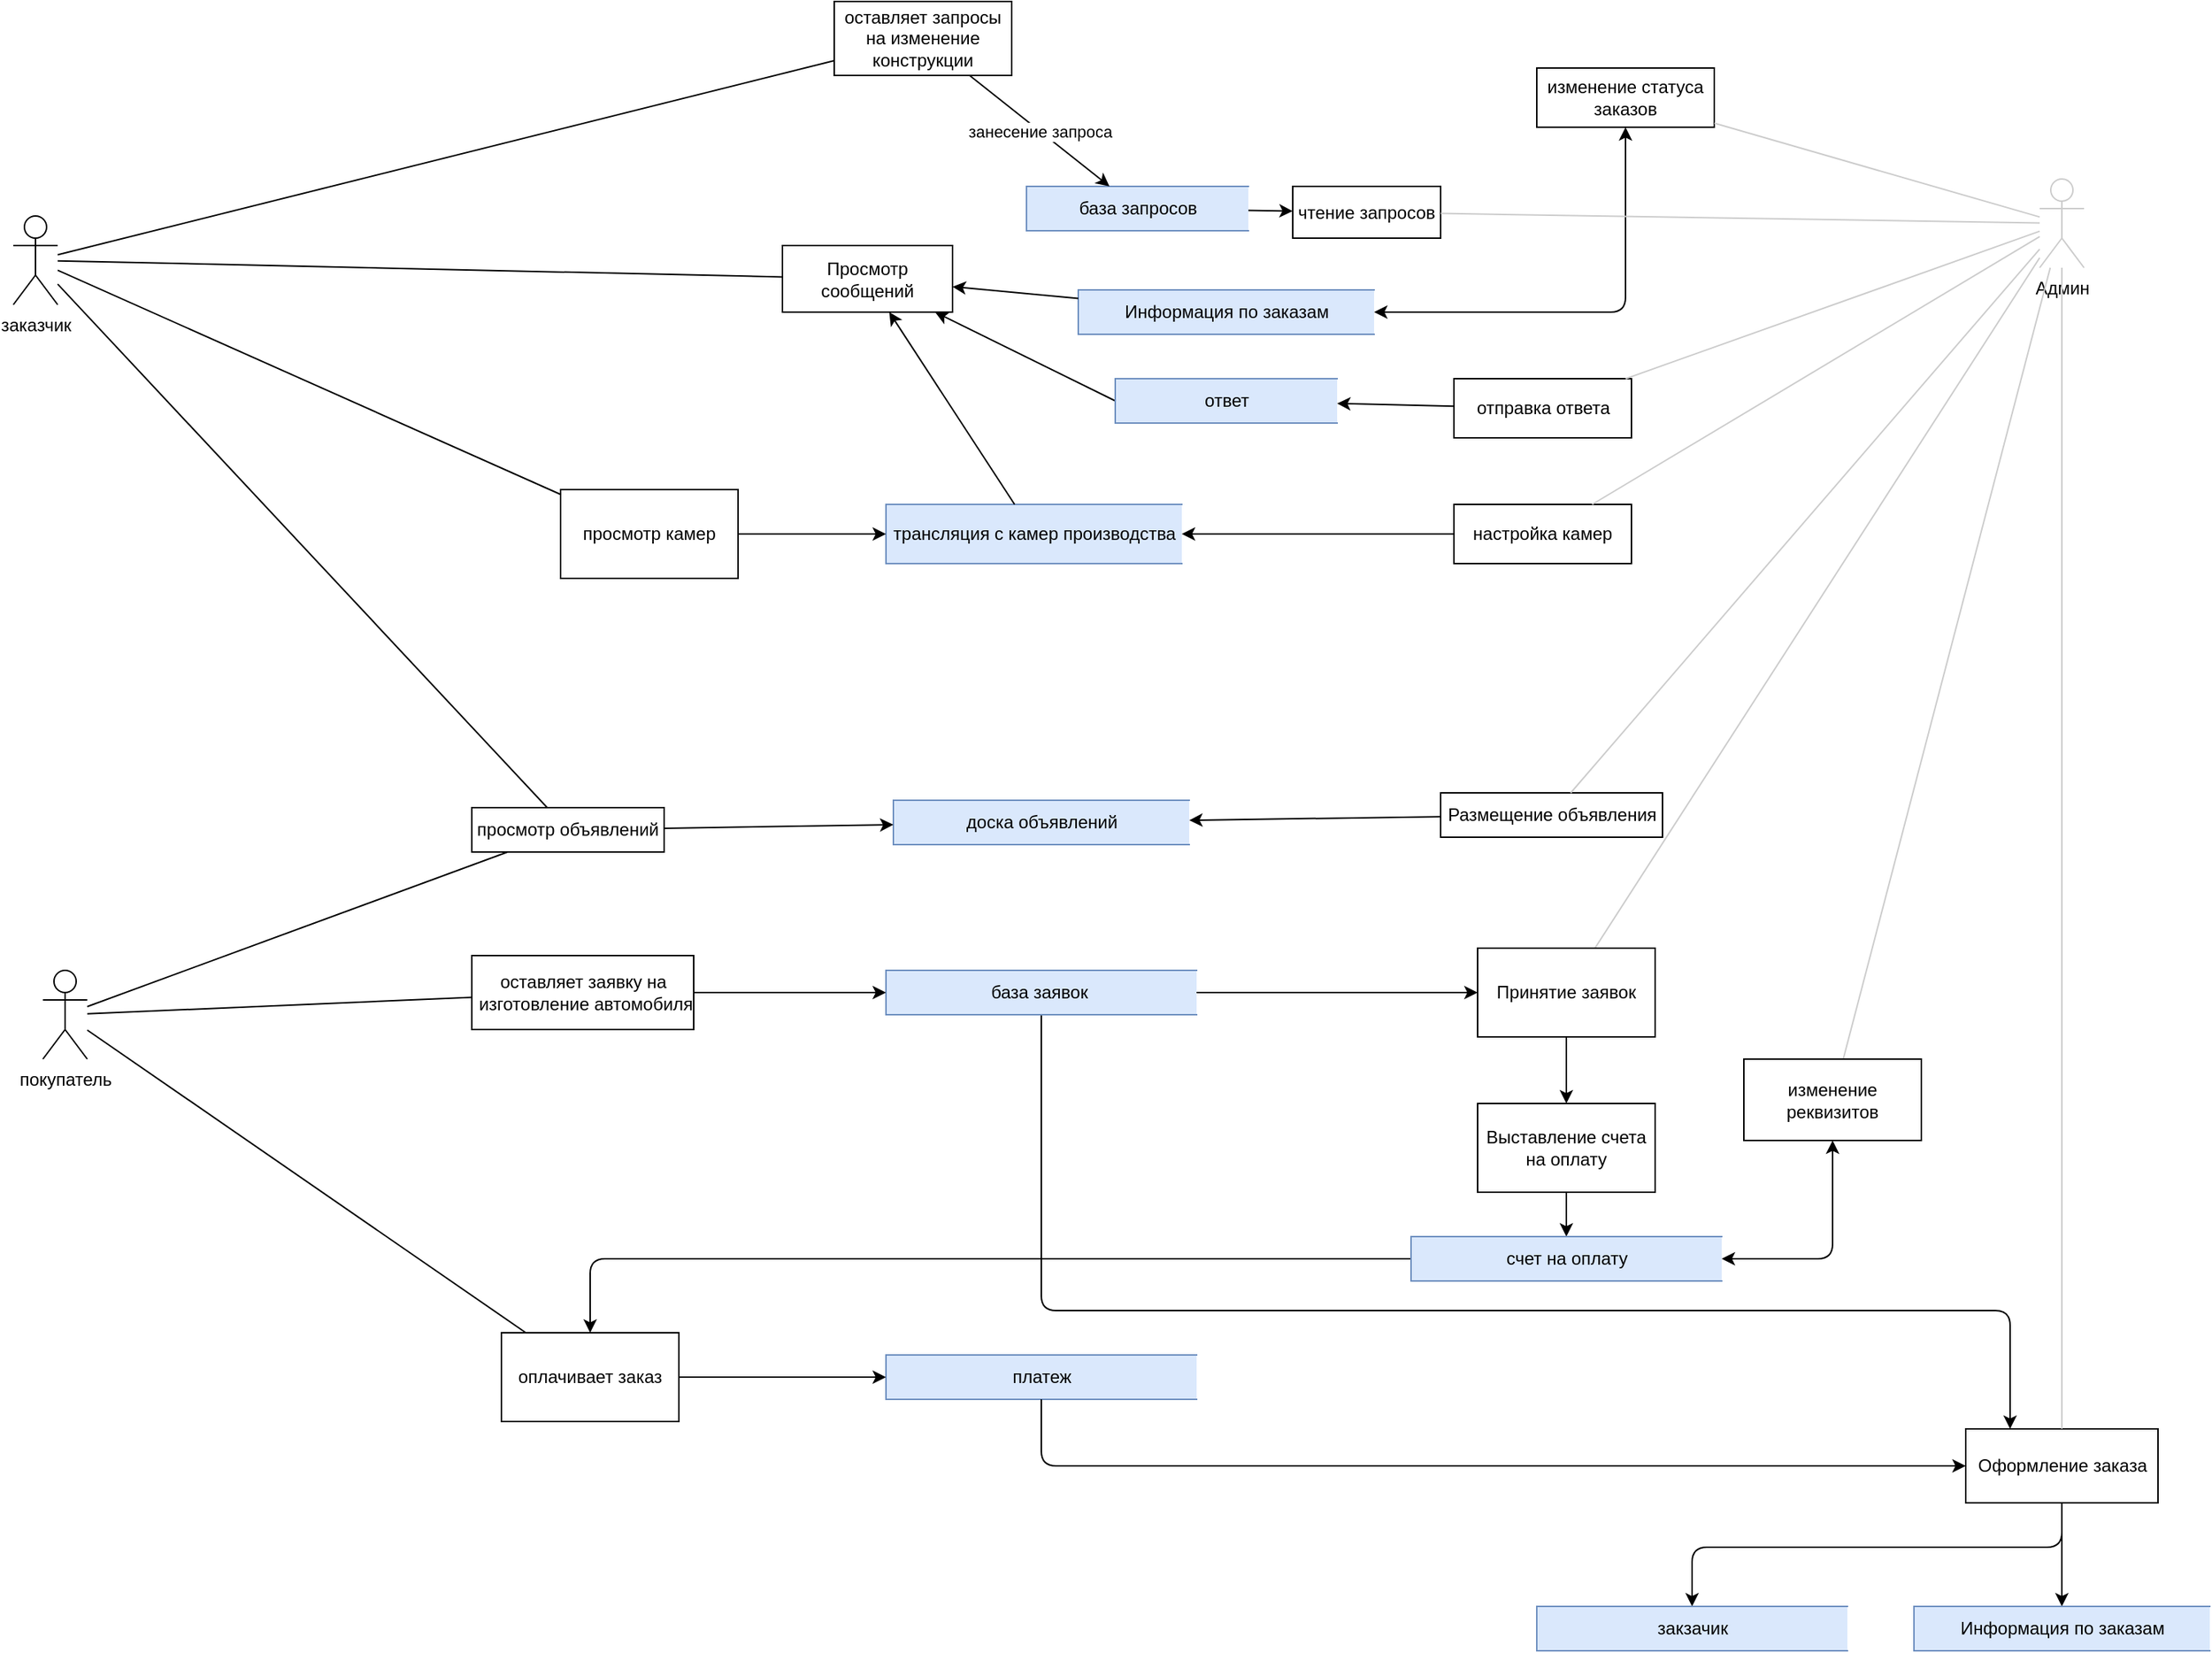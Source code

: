 <mxfile version="15.3.8" type="github">
  <diagram id="y4CA1rRjGdysuxIqKg8y" name="Page-1">
    <mxGraphModel dx="2858" dy="1089" grid="1" gridSize="10" guides="1" tooltips="1" connect="1" arrows="1" fold="1" page="1" pageScale="1" pageWidth="827" pageHeight="1169" math="0" shadow="0">
      <root>
        <mxCell id="0" />
        <mxCell id="1" parent="0" />
        <mxCell id="VrzXlD3wAECmVU4_dmZE-87" value="" style="endArrow=none;html=1;endFill=0;strokeColor=#CCCCCC;" parent="1" source="VrzXlD3wAECmVU4_dmZE-16" target="VrzXlD3wAECmVU4_dmZE-86" edge="1">
          <mxGeometry width="50" height="50" relative="1" as="geometry">
            <mxPoint x="480" y="610" as="sourcePoint" />
            <mxPoint x="530" y="560" as="targetPoint" />
          </mxGeometry>
        </mxCell>
        <mxCell id="VrzXlD3wAECmVU4_dmZE-1" value="оставляет запросы на изменение конструкции" style="rounded=0;whiteSpace=wrap;html=1;" parent="1" vertex="1">
          <mxGeometry x="-125" y="15" width="120" height="50" as="geometry" />
        </mxCell>
        <mxCell id="VrzXlD3wAECmVU4_dmZE-4" value="база запросов" style="html=1;dashed=0;whitespace=wrap;shape=partialRectangle;right=0;fillColor=#dae8fc;strokeColor=#6c8ebf;" parent="1" vertex="1">
          <mxGeometry x="5" y="140" width="150" height="30" as="geometry" />
        </mxCell>
        <mxCell id="VrzXlD3wAECmVU4_dmZE-10" value="заказчик" style="shape=umlActor;verticalLabelPosition=bottom;verticalAlign=top;html=1;outlineConnect=0;" parent="1" vertex="1">
          <mxGeometry x="-680" y="160" width="30" height="60" as="geometry" />
        </mxCell>
        <mxCell id="VrzXlD3wAECmVU4_dmZE-11" value="" style="endArrow=none;html=1;endFill=0;" parent="1" source="VrzXlD3wAECmVU4_dmZE-10" target="VrzXlD3wAECmVU4_dmZE-1" edge="1">
          <mxGeometry width="50" height="50" relative="1" as="geometry">
            <mxPoint x="70" y="440" as="sourcePoint" />
            <mxPoint x="260" y="190" as="targetPoint" />
          </mxGeometry>
        </mxCell>
        <mxCell id="VrzXlD3wAECmVU4_dmZE-14" value="" style="endArrow=classic;html=1;" parent="1" source="VrzXlD3wAECmVU4_dmZE-1" target="VrzXlD3wAECmVU4_dmZE-4" edge="1">
          <mxGeometry relative="1" as="geometry">
            <mxPoint x="-15" y="15" as="sourcePoint" />
            <mxPoint x="85" y="15" as="targetPoint" />
          </mxGeometry>
        </mxCell>
        <mxCell id="VrzXlD3wAECmVU4_dmZE-15" value="занесение запроса" style="edgeLabel;resizable=0;html=1;align=center;verticalAlign=middle;" parent="VrzXlD3wAECmVU4_dmZE-14" connectable="0" vertex="1">
          <mxGeometry relative="1" as="geometry" />
        </mxCell>
        <mxCell id="VrzXlD3wAECmVU4_dmZE-16" value="Админ" style="shape=umlActor;verticalLabelPosition=bottom;verticalAlign=top;html=1;outlineConnect=0;strokeColor=#CCCCCC;" parent="1" vertex="1">
          <mxGeometry x="690" y="135" width="30" height="60" as="geometry" />
        </mxCell>
        <mxCell id="h4QKKrm3KqJXx1W9fiLN-11" style="edgeStyle=orthogonalEdgeStyle;orthogonalLoop=1;jettySize=auto;html=1;startArrow=classic;startFill=1;" parent="1" source="VrzXlD3wAECmVU4_dmZE-17" target="VrzXlD3wAECmVU4_dmZE-42" edge="1">
          <mxGeometry relative="1" as="geometry" />
        </mxCell>
        <mxCell id="VrzXlD3wAECmVU4_dmZE-17" value="Информация по заказам" style="html=1;dashed=0;whitespace=wrap;shape=partialRectangle;right=0;fillColor=#dae8fc;strokeColor=#6c8ebf;" parent="1" vertex="1">
          <mxGeometry x="40" y="210" width="200" height="30" as="geometry" />
        </mxCell>
        <mxCell id="VrzXlD3wAECmVU4_dmZE-18" value="чтение запросов" style="rounded=0;whiteSpace=wrap;html=1;" parent="1" vertex="1">
          <mxGeometry x="185" y="140" width="100" height="35" as="geometry" />
        </mxCell>
        <mxCell id="VrzXlD3wAECmVU4_dmZE-23" value="" style="endArrow=none;html=1;endFill=0;strokeColor=#CCCCCC;" parent="1" source="VrzXlD3wAECmVU4_dmZE-16" target="VrzXlD3wAECmVU4_dmZE-18" edge="1">
          <mxGeometry width="50" height="50" relative="1" as="geometry">
            <mxPoint x="410" y="380" as="sourcePoint" />
            <mxPoint x="460" y="330" as="targetPoint" />
          </mxGeometry>
        </mxCell>
        <mxCell id="VrzXlD3wAECmVU4_dmZE-24" value="" style="endArrow=classic;html=1;" parent="1" source="VrzXlD3wAECmVU4_dmZE-4" target="VrzXlD3wAECmVU4_dmZE-18" edge="1">
          <mxGeometry width="50" height="50" relative="1" as="geometry">
            <mxPoint x="265" y="105" as="sourcePoint" />
            <mxPoint x="205" y="155" as="targetPoint" />
          </mxGeometry>
        </mxCell>
        <mxCell id="VrzXlD3wAECmVU4_dmZE-25" value="отправка ответа" style="html=1;dashed=0;whitespace=wrap;" parent="1" vertex="1">
          <mxGeometry x="294" y="270" width="120" height="40" as="geometry" />
        </mxCell>
        <mxCell id="VrzXlD3wAECmVU4_dmZE-26" value="" style="endArrow=none;html=1;endFill=0;strokeColor=#CCCCCC;" parent="1" source="VrzXlD3wAECmVU4_dmZE-16" target="VrzXlD3wAECmVU4_dmZE-25" edge="1">
          <mxGeometry width="50" height="50" relative="1" as="geometry">
            <mxPoint x="500" y="220" as="sourcePoint" />
            <mxPoint x="550" y="170" as="targetPoint" />
          </mxGeometry>
        </mxCell>
        <mxCell id="VrzXlD3wAECmVU4_dmZE-28" value="Размещение объявления" style="html=1;dashed=0;whitespace=wrap;" parent="1" vertex="1">
          <mxGeometry x="285" y="550" width="150" height="30" as="geometry" />
        </mxCell>
        <mxCell id="VrzXlD3wAECmVU4_dmZE-31" value="" style="endArrow=none;html=1;endFill=0;strokeColor=#CCCCCC;" parent="1" source="VrzXlD3wAECmVU4_dmZE-16" target="VrzXlD3wAECmVU4_dmZE-28" edge="1">
          <mxGeometry width="50" height="50" relative="1" as="geometry">
            <mxPoint x="550" y="260" as="sourcePoint" />
            <mxPoint x="600" y="210" as="targetPoint" />
          </mxGeometry>
        </mxCell>
        <mxCell id="VrzXlD3wAECmVU4_dmZE-32" value="доска объявлений" style="html=1;dashed=0;whitespace=wrap;shape=partialRectangle;right=0;fillColor=#dae8fc;strokeColor=#6c8ebf;" parent="1" vertex="1">
          <mxGeometry x="-85" y="555" width="200" height="30" as="geometry" />
        </mxCell>
        <mxCell id="VrzXlD3wAECmVU4_dmZE-33" value="покупатель" style="shape=umlActor;verticalLabelPosition=bottom;verticalAlign=top;html=1;outlineConnect=0;" parent="1" vertex="1">
          <mxGeometry x="-660" y="670" width="30" height="60" as="geometry" />
        </mxCell>
        <mxCell id="VrzXlD3wAECmVU4_dmZE-38" value="Просмотр сообщений" style="rounded=0;whiteSpace=wrap;html=1;" parent="1" vertex="1">
          <mxGeometry x="-160" y="180" width="115" height="45" as="geometry" />
        </mxCell>
        <mxCell id="VrzXlD3wAECmVU4_dmZE-39" value="" style="endArrow=none;html=1;endFill=0;" parent="1" source="VrzXlD3wAECmVU4_dmZE-10" target="VrzXlD3wAECmVU4_dmZE-38" edge="1">
          <mxGeometry width="50" height="50" relative="1" as="geometry">
            <mxPoint x="-260" y="250" as="sourcePoint" />
            <mxPoint x="-210" y="200" as="targetPoint" />
          </mxGeometry>
        </mxCell>
        <mxCell id="VrzXlD3wAECmVU4_dmZE-41" value="" style="endArrow=classic;html=1;" parent="1" source="VrzXlD3wAECmVU4_dmZE-28" target="VrzXlD3wAECmVU4_dmZE-32" edge="1">
          <mxGeometry width="50" height="50" relative="1" as="geometry">
            <mxPoint x="-120" y="510" as="sourcePoint" />
            <mxPoint x="-70" y="460" as="targetPoint" />
          </mxGeometry>
        </mxCell>
        <mxCell id="VrzXlD3wAECmVU4_dmZE-42" value="изменение статуса заказов" style="rounded=0;whiteSpace=wrap;html=1;" parent="1" vertex="1">
          <mxGeometry x="350" y="60" width="120" height="40" as="geometry" />
        </mxCell>
        <mxCell id="VrzXlD3wAECmVU4_dmZE-43" value="" style="endArrow=none;html=1;endFill=0;strokeColor=#CCCCCC;" parent="1" source="VrzXlD3wAECmVU4_dmZE-16" target="VrzXlD3wAECmVU4_dmZE-42" edge="1">
          <mxGeometry width="50" height="50" relative="1" as="geometry">
            <mxPoint x="120" y="380" as="sourcePoint" />
            <mxPoint x="170" y="330" as="targetPoint" />
          </mxGeometry>
        </mxCell>
        <mxCell id="VrzXlD3wAECmVU4_dmZE-45" value="" style="endArrow=classic;html=1;" parent="1" source="VrzXlD3wAECmVU4_dmZE-25" target="h4QKKrm3KqJXx1W9fiLN-32" edge="1">
          <mxGeometry width="50" height="50" relative="1" as="geometry">
            <mxPoint x="130" y="335" as="sourcePoint" />
            <mxPoint x="-27.5" y="290" as="targetPoint" />
          </mxGeometry>
        </mxCell>
        <mxCell id="VrzXlD3wAECmVU4_dmZE-48" value="" style="endArrow=classic;html=1;" parent="1" source="VrzXlD3wAECmVU4_dmZE-17" target="VrzXlD3wAECmVU4_dmZE-38" edge="1">
          <mxGeometry width="50" height="50" relative="1" as="geometry">
            <mxPoint x="50" y="185" as="sourcePoint" />
            <mxPoint x="-46.538" y="275" as="targetPoint" />
          </mxGeometry>
        </mxCell>
        <mxCell id="VrzXlD3wAECmVU4_dmZE-49" value="трансляция с камер производства" style="html=1;dashed=0;whitespace=wrap;shape=partialRectangle;right=0;fillColor=#dae8fc;strokeColor=#6c8ebf;" parent="1" vertex="1">
          <mxGeometry x="-90" y="355" width="200" height="40" as="geometry" />
        </mxCell>
        <mxCell id="VrzXlD3wAECmVU4_dmZE-50" value="настройка камер" style="rounded=0;whiteSpace=wrap;html=1;" parent="1" vertex="1">
          <mxGeometry x="294" y="355" width="120" height="40" as="geometry" />
        </mxCell>
        <mxCell id="VrzXlD3wAECmVU4_dmZE-51" value="" style="endArrow=none;html=1;endFill=0;strokeColor=#CCCCCC;" parent="1" source="VrzXlD3wAECmVU4_dmZE-16" target="VrzXlD3wAECmVU4_dmZE-50" edge="1">
          <mxGeometry width="50" height="50" relative="1" as="geometry">
            <mxPoint x="350" y="590" as="sourcePoint" />
            <mxPoint x="400" y="540" as="targetPoint" />
          </mxGeometry>
        </mxCell>
        <mxCell id="VrzXlD3wAECmVU4_dmZE-52" value="" style="endArrow=classic;html=1;" parent="1" source="VrzXlD3wAECmVU4_dmZE-50" target="VrzXlD3wAECmVU4_dmZE-49" edge="1">
          <mxGeometry width="50" height="50" relative="1" as="geometry">
            <mxPoint x="170" y="555" as="sourcePoint" />
            <mxPoint x="220" y="505" as="targetPoint" />
          </mxGeometry>
        </mxCell>
        <mxCell id="VrzXlD3wAECmVU4_dmZE-54" value="просмотр объявлений" style="rounded=0;whiteSpace=wrap;html=1;" parent="1" vertex="1">
          <mxGeometry x="-370" y="560" width="130" height="30" as="geometry" />
        </mxCell>
        <mxCell id="VrzXlD3wAECmVU4_dmZE-55" value="" style="endArrow=none;html=1;endFill=0;" parent="1" source="VrzXlD3wAECmVU4_dmZE-33" target="VrzXlD3wAECmVU4_dmZE-54" edge="1">
          <mxGeometry width="50" height="50" relative="1" as="geometry">
            <mxPoint x="-190" y="690" as="sourcePoint" />
            <mxPoint x="-140" y="640" as="targetPoint" />
          </mxGeometry>
        </mxCell>
        <mxCell id="VrzXlD3wAECmVU4_dmZE-56" value="" style="endArrow=none;html=1;endFill=0;" parent="1" source="VrzXlD3wAECmVU4_dmZE-10" target="VrzXlD3wAECmVU4_dmZE-54" edge="1">
          <mxGeometry width="50" height="50" relative="1" as="geometry">
            <mxPoint x="-270" y="440" as="sourcePoint" />
            <mxPoint x="-220" y="390" as="targetPoint" />
          </mxGeometry>
        </mxCell>
        <mxCell id="VrzXlD3wAECmVU4_dmZE-57" value="" style="endArrow=classic;html=1;" parent="1" source="VrzXlD3wAECmVU4_dmZE-54" target="VrzXlD3wAECmVU4_dmZE-32" edge="1">
          <mxGeometry width="50" height="50" relative="1" as="geometry">
            <mxPoint x="-30" y="640" as="sourcePoint" />
            <mxPoint x="20" y="590" as="targetPoint" />
          </mxGeometry>
        </mxCell>
        <mxCell id="VrzXlD3wAECmVU4_dmZE-68" value="" style="endArrow=classic;html=1;" parent="1" source="VrzXlD3wAECmVU4_dmZE-49" target="VrzXlD3wAECmVU4_dmZE-38" edge="1">
          <mxGeometry width="50" height="50" relative="1" as="geometry">
            <mxPoint x="-20" y="395" as="sourcePoint" />
            <mxPoint x="-65" y="305" as="targetPoint" />
          </mxGeometry>
        </mxCell>
        <mxCell id="VrzXlD3wAECmVU4_dmZE-75" value="просмотр камер" style="rounded=0;whiteSpace=wrap;html=1;" parent="1" vertex="1">
          <mxGeometry x="-310" y="345" width="120" height="60" as="geometry" />
        </mxCell>
        <mxCell id="VrzXlD3wAECmVU4_dmZE-76" value="" style="endArrow=none;html=1;endFill=0;" parent="1" source="VrzXlD3wAECmVU4_dmZE-10" target="VrzXlD3wAECmVU4_dmZE-75" edge="1">
          <mxGeometry width="50" height="50" relative="1" as="geometry">
            <mxPoint x="-350" y="360" as="sourcePoint" />
            <mxPoint x="-300" y="310" as="targetPoint" />
          </mxGeometry>
        </mxCell>
        <mxCell id="VrzXlD3wAECmVU4_dmZE-77" value="" style="endArrow=classic;html=1;" parent="1" source="VrzXlD3wAECmVU4_dmZE-75" target="VrzXlD3wAECmVU4_dmZE-49" edge="1">
          <mxGeometry width="50" height="50" relative="1" as="geometry">
            <mxPoint x="-170" y="495" as="sourcePoint" />
            <mxPoint x="-120" y="445" as="targetPoint" />
          </mxGeometry>
        </mxCell>
        <mxCell id="h4QKKrm3KqJXx1W9fiLN-28" style="edgeStyle=orthogonalEdgeStyle;orthogonalLoop=1;jettySize=auto;html=1;startArrow=none;startFill=0;" parent="1" source="VrzXlD3wAECmVU4_dmZE-78" target="VrzXlD3wAECmVU4_dmZE-80" edge="1">
          <mxGeometry relative="1" as="geometry">
            <Array as="points">
              <mxPoint x="15" y="900" />
              <mxPoint x="670" y="900" />
            </Array>
          </mxGeometry>
        </mxCell>
        <mxCell id="VrzXlD3wAECmVU4_dmZE-78" value="база заявок&amp;nbsp;" style="html=1;dashed=0;whitespace=wrap;shape=partialRectangle;right=0;fillColor=#dae8fc;strokeColor=#6c8ebf;" parent="1" vertex="1">
          <mxGeometry x="-90" y="670" width="210" height="30" as="geometry" />
        </mxCell>
        <mxCell id="VrzXlD3wAECmVU4_dmZE-79" value="оставляет заявку на&lt;br&gt;&amp;nbsp;изготовление автомобиля" style="html=1;dashed=0;whitespace=wrap;" parent="1" vertex="1">
          <mxGeometry x="-370" y="660" width="150" height="50" as="geometry" />
        </mxCell>
        <mxCell id="h4QKKrm3KqJXx1W9fiLN-23" style="edgeStyle=orthogonalEdgeStyle;orthogonalLoop=1;jettySize=auto;html=1;startFill=0;startArrow=none;" parent="1" source="VrzXlD3wAECmVU4_dmZE-80" target="h4QKKrm3KqJXx1W9fiLN-22" edge="1">
          <mxGeometry relative="1" as="geometry" />
        </mxCell>
        <mxCell id="h4QKKrm3KqJXx1W9fiLN-30" style="edgeStyle=orthogonalEdgeStyle;orthogonalLoop=1;jettySize=auto;html=1;startArrow=none;startFill=0;" parent="1" source="VrzXlD3wAECmVU4_dmZE-80" target="h4QKKrm3KqJXx1W9fiLN-29" edge="1">
          <mxGeometry relative="1" as="geometry">
            <Array as="points">
              <mxPoint x="705" y="1060" />
              <mxPoint x="455" y="1060" />
            </Array>
          </mxGeometry>
        </mxCell>
        <mxCell id="VrzXlD3wAECmVU4_dmZE-80" value="Оформление заказа" style="html=1;dashed=0;whitespace=wrap;" parent="1" vertex="1">
          <mxGeometry x="640" y="980" width="130" height="50" as="geometry" />
        </mxCell>
        <mxCell id="VrzXlD3wAECmVU4_dmZE-81" value="" style="endArrow=none;html=1;endFill=0;strokeColor=#CCCCCC;" parent="1" source="VrzXlD3wAECmVU4_dmZE-16" target="VrzXlD3wAECmVU4_dmZE-80" edge="1">
          <mxGeometry width="50" height="50" relative="1" as="geometry">
            <mxPoint x="630" y="540" as="sourcePoint" />
            <mxPoint x="680" y="490" as="targetPoint" />
          </mxGeometry>
        </mxCell>
        <mxCell id="VrzXlD3wAECmVU4_dmZE-82" value="" style="endArrow=none;html=1;endFill=0;" parent="1" source="VrzXlD3wAECmVU4_dmZE-33" target="VrzXlD3wAECmVU4_dmZE-79" edge="1">
          <mxGeometry width="50" height="50" relative="1" as="geometry">
            <mxPoint x="-240" y="880" as="sourcePoint" />
            <mxPoint x="-190" y="830" as="targetPoint" />
          </mxGeometry>
        </mxCell>
        <mxCell id="VrzXlD3wAECmVU4_dmZE-83" value="" style="endArrow=classic;html=1;exitX=1;exitY=0.5;exitDx=0;exitDy=0;" parent="1" source="VrzXlD3wAECmVU4_dmZE-79" target="VrzXlD3wAECmVU4_dmZE-78" edge="1">
          <mxGeometry width="50" height="50" relative="1" as="geometry">
            <mxPoint x="-100" y="870" as="sourcePoint" />
            <mxPoint x="-50" y="820" as="targetPoint" />
          </mxGeometry>
        </mxCell>
        <mxCell id="VrzXlD3wAECmVU4_dmZE-85" value="платеж" style="html=1;dashed=0;whitespace=wrap;shape=partialRectangle;right=0;fillColor=#dae8fc;strokeColor=#6c8ebf;" parent="1" vertex="1">
          <mxGeometry x="-90" y="930" width="210" height="30" as="geometry" />
        </mxCell>
        <mxCell id="h4QKKrm3KqJXx1W9fiLN-6" style="edgeStyle=orthogonalEdgeStyle;orthogonalLoop=1;jettySize=auto;html=1;" parent="1" source="VrzXlD3wAECmVU4_dmZE-86" target="h4QKKrm3KqJXx1W9fiLN-7" edge="1">
          <mxGeometry relative="1" as="geometry">
            <mxPoint x="320.0" y="730" as="targetPoint" />
          </mxGeometry>
        </mxCell>
        <mxCell id="VrzXlD3wAECmVU4_dmZE-86" value="Принятие заявок" style="rounded=0;whiteSpace=wrap;html=1;" parent="1" vertex="1">
          <mxGeometry x="310" y="655" width="120" height="60" as="geometry" />
        </mxCell>
        <mxCell id="VrzXlD3wAECmVU4_dmZE-88" value="" style="endArrow=classic;html=1;edgeStyle=orthogonalEdgeStyle;" parent="1" source="VrzXlD3wAECmVU4_dmZE-78" target="VrzXlD3wAECmVU4_dmZE-86" edge="1">
          <mxGeometry width="50" height="50" relative="1" as="geometry">
            <mxPoint x="240" y="770" as="sourcePoint" />
            <mxPoint x="290" y="720" as="targetPoint" />
          </mxGeometry>
        </mxCell>
        <mxCell id="VrzXlD3wAECmVU4_dmZE-89" value="" style="endArrow=none;html=1;endFill=0;strokeColor=#CCCCCC;" parent="1" source="VrzXlD3wAECmVU4_dmZE-16" target="VrzXlD3wAECmVU4_dmZE-90" edge="1">
          <mxGeometry width="50" height="50" relative="1" as="geometry">
            <mxPoint x="300" y="780" as="sourcePoint" />
            <mxPoint x="390" y="780" as="targetPoint" />
          </mxGeometry>
        </mxCell>
        <mxCell id="VrzXlD3wAECmVU4_dmZE-90" value="изменение реквизитов" style="rounded=0;whiteSpace=wrap;html=1;" parent="1" vertex="1">
          <mxGeometry x="490" y="730" width="120" height="55" as="geometry" />
        </mxCell>
        <mxCell id="h4QKKrm3KqJXx1W9fiLN-27" style="edgeStyle=orthogonalEdgeStyle;orthogonalLoop=1;jettySize=auto;html=1;startArrow=none;startFill=0;" parent="1" source="VrzXlD3wAECmVU4_dmZE-93" target="VrzXlD3wAECmVU4_dmZE-85" edge="1">
          <mxGeometry relative="1" as="geometry" />
        </mxCell>
        <mxCell id="VrzXlD3wAECmVU4_dmZE-93" value="оплачивает заказ" style="rounded=0;whiteSpace=wrap;html=1;" parent="1" vertex="1">
          <mxGeometry x="-350" y="915" width="120" height="60" as="geometry" />
        </mxCell>
        <mxCell id="VrzXlD3wAECmVU4_dmZE-94" value="" style="endArrow=none;html=1;endFill=0;" parent="1" source="VrzXlD3wAECmVU4_dmZE-33" target="VrzXlD3wAECmVU4_dmZE-93" edge="1">
          <mxGeometry width="50" height="50" relative="1" as="geometry">
            <mxPoint x="-470" y="830" as="sourcePoint" />
            <mxPoint x="-420" y="780" as="targetPoint" />
          </mxGeometry>
        </mxCell>
        <mxCell id="VrzXlD3wAECmVU4_dmZE-97" value="" style="endArrow=classic;html=1;edgeStyle=orthogonalEdgeStyle;" parent="1" source="VrzXlD3wAECmVU4_dmZE-85" target="VrzXlD3wAECmVU4_dmZE-80" edge="1">
          <mxGeometry width="50" height="50" relative="1" as="geometry">
            <mxPoint x="280" y="1070" as="sourcePoint" />
            <mxPoint x="330" y="1020" as="targetPoint" />
            <Array as="points">
              <mxPoint x="15" y="1005" />
            </Array>
          </mxGeometry>
        </mxCell>
        <mxCell id="h4QKKrm3KqJXx1W9fiLN-9" style="edgeStyle=orthogonalEdgeStyle;orthogonalLoop=1;jettySize=auto;html=1;" parent="1" source="h4QKKrm3KqJXx1W9fiLN-7" target="h4QKKrm3KqJXx1W9fiLN-8" edge="1">
          <mxGeometry relative="1" as="geometry" />
        </mxCell>
        <mxCell id="h4QKKrm3KqJXx1W9fiLN-7" value="Выставление счета на оплату" style="rounded=0;whiteSpace=wrap;html=1;" parent="1" vertex="1">
          <mxGeometry x="310" y="760" width="120" height="60" as="geometry" />
        </mxCell>
        <mxCell id="h4QKKrm3KqJXx1W9fiLN-10" style="edgeStyle=orthogonalEdgeStyle;orthogonalLoop=1;jettySize=auto;html=1;startArrow=classic;startFill=1;" parent="1" source="h4QKKrm3KqJXx1W9fiLN-8" target="VrzXlD3wAECmVU4_dmZE-90" edge="1">
          <mxGeometry relative="1" as="geometry" />
        </mxCell>
        <mxCell id="h4QKKrm3KqJXx1W9fiLN-26" style="edgeStyle=orthogonalEdgeStyle;orthogonalLoop=1;jettySize=auto;html=1;startArrow=none;startFill=0;" parent="1" source="h4QKKrm3KqJXx1W9fiLN-8" target="VrzXlD3wAECmVU4_dmZE-93" edge="1">
          <mxGeometry relative="1" as="geometry" />
        </mxCell>
        <mxCell id="h4QKKrm3KqJXx1W9fiLN-8" value="счет на оплату" style="html=1;dashed=0;whitespace=wrap;shape=partialRectangle;right=0;fillColor=#dae8fc;strokeColor=#6c8ebf;" parent="1" vertex="1">
          <mxGeometry x="265" y="850" width="210" height="30" as="geometry" />
        </mxCell>
        <mxCell id="h4QKKrm3KqJXx1W9fiLN-22" value="Информация по заказам" style="html=1;dashed=0;whitespace=wrap;shape=partialRectangle;right=0;fillColor=#dae8fc;strokeColor=#6c8ebf;" parent="1" vertex="1">
          <mxGeometry x="605" y="1100" width="200" height="30" as="geometry" />
        </mxCell>
        <mxCell id="h4QKKrm3KqJXx1W9fiLN-29" value="закзачик" style="html=1;dashed=0;whitespace=wrap;shape=partialRectangle;right=0;fillColor=#dae8fc;strokeColor=#6c8ebf;" parent="1" vertex="1">
          <mxGeometry x="350" y="1100" width="210" height="30" as="geometry" />
        </mxCell>
        <mxCell id="h4QKKrm3KqJXx1W9fiLN-34" style="orthogonalLoop=1;jettySize=auto;html=1;startArrow=none;startFill=0;endArrow=classic;endFill=1;exitX=0;exitY=0.5;exitDx=0;exitDy=0;" parent="1" source="h4QKKrm3KqJXx1W9fiLN-32" target="VrzXlD3wAECmVU4_dmZE-38" edge="1">
          <mxGeometry relative="1" as="geometry" />
        </mxCell>
        <mxCell id="h4QKKrm3KqJXx1W9fiLN-32" value="ответ" style="html=1;dashed=0;whitespace=wrap;shape=partialRectangle;right=0;fillColor=#dae8fc;strokeColor=#6c8ebf;" parent="1" vertex="1">
          <mxGeometry x="65" y="270" width="150" height="30" as="geometry" />
        </mxCell>
      </root>
    </mxGraphModel>
  </diagram>
</mxfile>
